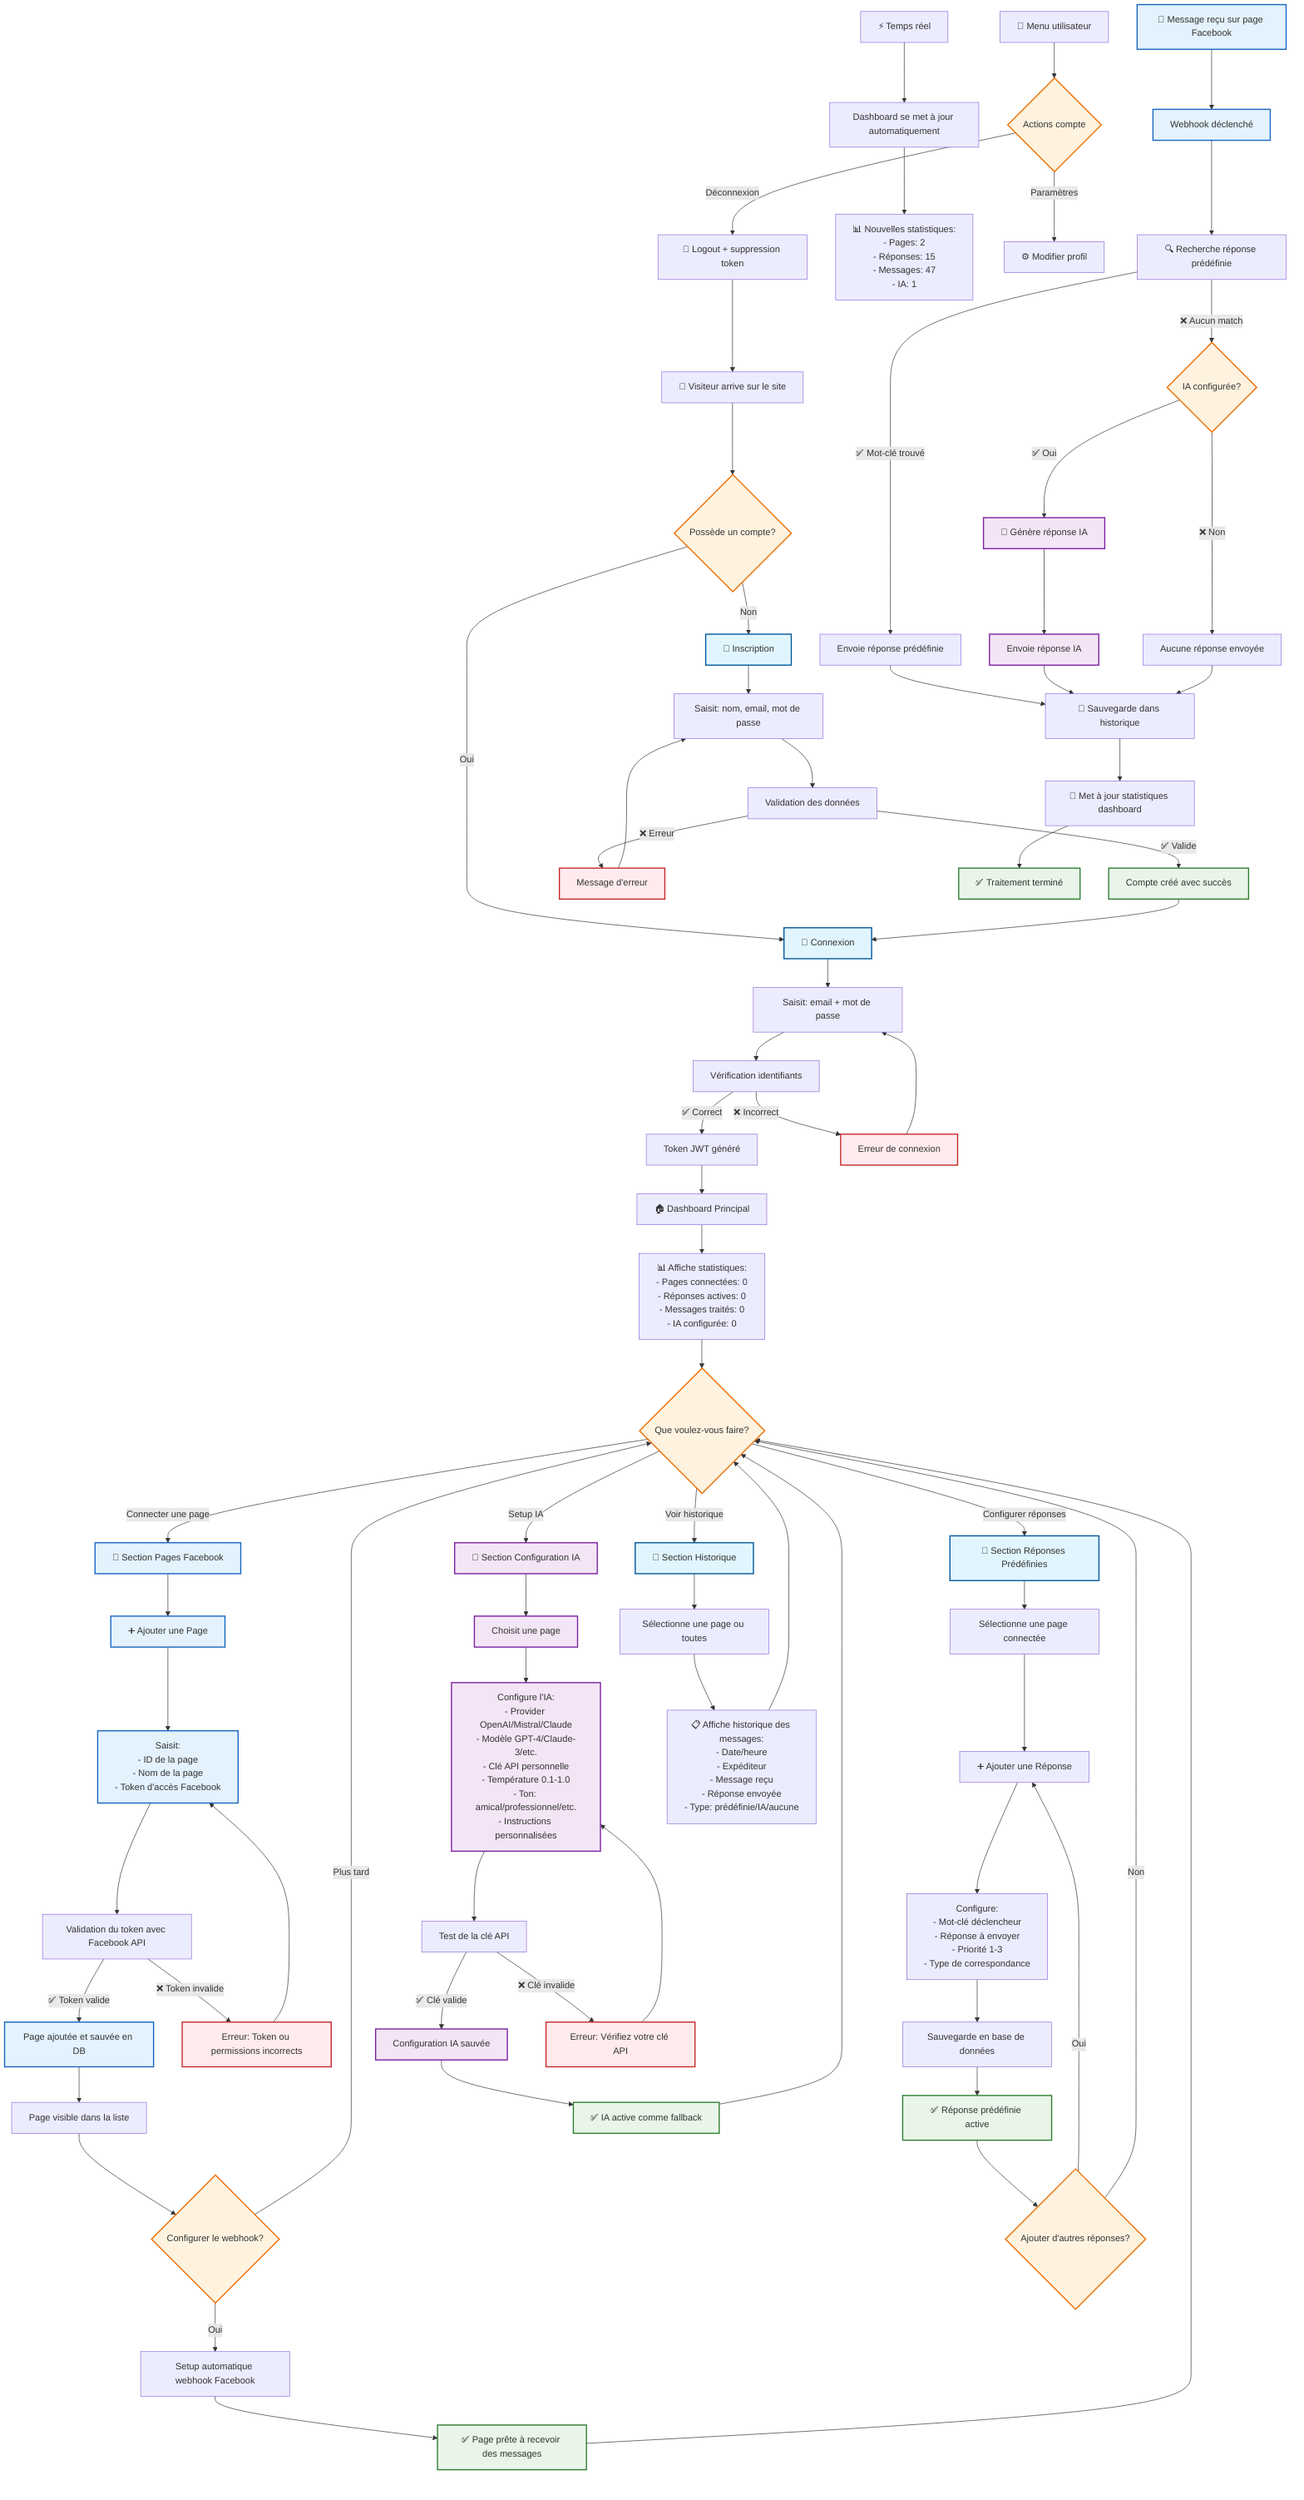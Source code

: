 flowchart TD
    A[👤 Visiteur arrive sur le site] --> B{Possède un compte?}
    
    B -->|Non| C[📝 Inscription]
    B -->|Oui| D[🔐 Connexion]
    
    C --> C1[Saisit: nom, email, mot de passe]
    C1 --> C2[Validation des données]
    C2 -->|✅ Valide| C3[Compte créé avec succès]
    C2 -->|❌ Erreur| C4[Message d'erreur]
    C4 --> C1
    C3 --> D
    
    D --> D1[Saisit: email + mot de passe]
    D1 --> D2[Vérification identifiants]
    D2 -->|✅ Correct| D3[Token JWT généré]
    D2 -->|❌ Incorrect| D4[Erreur de connexion]
    D4 --> D1
    
    D3 --> E[🏠 Dashboard Principal]
    
    E --> E1[📊 Affiche statistiques:<br/>- Pages connectées: 0<br/>- Réponses actives: 0<br/>- Messages traités: 0<br/>- IA configurée: 0]
    
    E1 --> F{Que voulez-vous faire?}
    
    F -->|Connecter une page| G[📘 Section Pages Facebook]
    F -->|Configurer réponses| H[💬 Section Réponses Prédéfinies]
    F -->|Setup IA| I[🤖 Section Configuration IA]
    F -->|Voir historique| J[📜 Section Historique]
    
    %% GESTION DES PAGES FACEBOOK
    G --> G1[➕ Ajouter une Page]
    G1 --> G2[Saisit:<br/>- ID de la page<br/>- Nom de la page<br/>- Token d'accès Facebook]
    G2 --> G3[Validation du token avec Facebook API]
    G3 -->|✅ Token valide| G4[Page ajoutée et sauvée en DB]
    G3 -->|❌ Token invalide| G5[Erreur: Token ou permissions incorrects]
    G5 --> G2
    G4 --> G6[Page visible dans la liste]
    G6 --> G7{Configurer le webhook?}
    G7 -->|Oui| G8[Setup automatique webhook Facebook]
    G7 -->|Plus tard| F
    G8 --> G9[✅ Page prête à recevoir des messages]
    G9 --> F
    
    %% RÉPONSES PRÉDÉFINIES
    H --> H1[Sélectionne une page connectée]
    H1 --> H2[➕ Ajouter une Réponse]
    H2 --> H3[Configure:<br/>- Mot-clé déclencheur<br/>- Réponse à envoyer<br/>- Priorité 1-3<br/>- Type de correspondance]
    H3 --> H4[Sauvegarde en base de données]
    H4 --> H5[✅ Réponse prédéfinie active]
    H5 --> H6{Ajouter d'autres réponses?}
    H6 -->|Oui| H2
    H6 -->|Non| F
    
    %% CONFIGURATION IA
    I --> I1[Choisit une page]
    I1 --> I2[Configure l'IA:<br/>- Provider OpenAI/Mistral/Claude<br/>- Modèle GPT-4/Claude-3/etc.<br/>- Clé API personnelle<br/>- Température 0.1-1.0<br/>- Ton: amical/professionnel/etc.<br/>- Instructions personnalisées]
    I2 --> I3[Test de la clé API]
    I3 -->|✅ Clé valide| I4[Configuration IA sauvée]
    I3 -->|❌ Clé invalide| I5[Erreur: Vérifiez votre clé API]
    I5 --> I2
    I4 --> I6[✅ IA active comme fallback]
    I6 --> F
    
    %% HISTORIQUE
    J --> J1[Sélectionne une page ou toutes]
    J1 --> J2[📋 Affiche historique des messages:<br/>- Date/heure<br/>- Expéditeur<br/>- Message reçu<br/>- Réponse envoyée<br/>- Type: prédéfinie/IA/aucune]
    J2 --> F
    
    %% TRAITEMENT AUTOMATIQUE DES MESSAGES
    K[📱 Message reçu sur page Facebook] --> K1[Webhook déclenché]
    K1 --> K2[🔍 Recherche réponse prédéfinie]
    K2 -->|✅ Mot-clé trouvé| K3[Envoie réponse prédéfinie]
    K2 -->|❌ Aucun match| K4{IA configurée?}
    
    K4 -->|✅ Oui| K5[🤖 Génère réponse IA]
    K4 -->|❌ Non| K6[Aucune réponse envoyée]
    
    K5 --> K7[Envoie réponse IA]
    
    K3 --> K8[📝 Sauvegarde dans historique]
    K7 --> K8
    K6 --> K8
    
    K8 --> K9[🔄 Met à jour statistiques dashboard]
    K9 --> L[✅ Traitement terminé]
    
    %% MONITORING
    M[⚡ Temps réel] --> M1[Dashboard se met à jour automatiquement]
    M1 --> M2[📊 Nouvelles statistiques:<br/>- Pages: 2<br/>- Réponses: 15<br/>- Messages: 47<br/>- IA: 1]
    
    %% GESTION DU COMPTE
    N[👤 Menu utilisateur] --> N1{Actions compte}
    N1 -->|Paramètres| N2[⚙️ Modifier profil]
    N1 -->|Déconnexion| N3[🚪 Logout + suppression token]
    N3 --> A
    
    %% STYLES
    classDef processBox fill:#e1f5fe,stroke:#01579b,stroke-width:2px
    classDef successBox fill:#e8f5e8,stroke:#2e7d32,stroke-width:2px
    classDef errorBox fill:#ffebee,stroke:#c62828,stroke-width:2px
    classDef decisionBox fill:#fff3e0,stroke:#ef6c00,stroke-width:2px
    classDef aiBox fill:#f3e5f5,stroke:#7b1fa2,stroke-width:2px
    classDef fbBox fill:#e3f2fd,stroke:#1565c0,stroke-width:2px
    
    class C,D,G,H,I,J processBox
    class C3,G4,G9,H5,I4,I6,L successBox
    class C4,D4,G5,I5 errorBox
    class B,F,G7,H6,K4,N1 decisionBox
    class I,I1,I2,I4,K5,K7 aiBox
    class G,G1,G2,G4,K,K1 fbBox